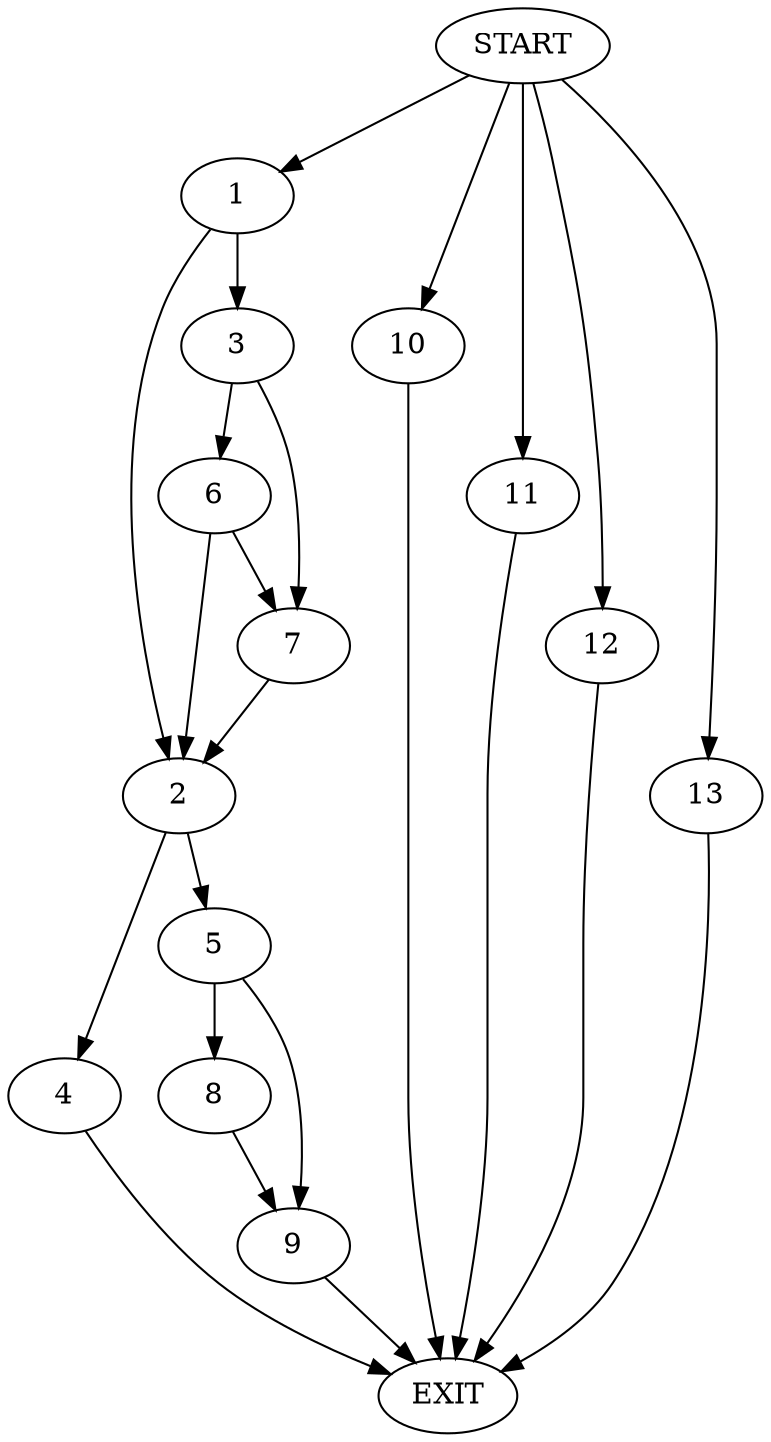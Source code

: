 digraph {
0 [label="START"]
14 [label="EXIT"]
0 -> 1
1 -> 2
1 -> 3
2 -> 4
2 -> 5
3 -> 6
3 -> 7
6 -> 2
6 -> 7
7 -> 2
5 -> 8
5 -> 9
4 -> 14
0 -> 10
10 -> 14
9 -> 14
8 -> 9
0 -> 11
11 -> 14
0 -> 12
12 -> 14
0 -> 13
13 -> 14
}

